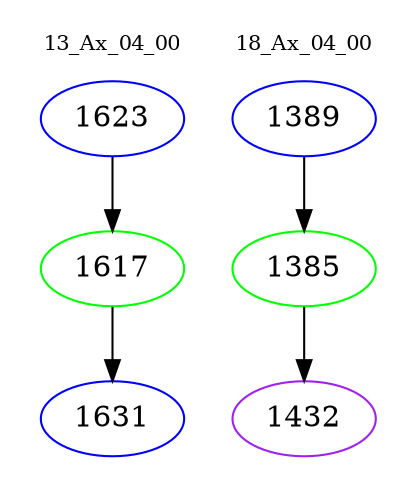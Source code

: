 digraph{
subgraph cluster_0 {
color = white
label = "13_Ax_04_00";
fontsize=10;
T0_1623 [label="1623", color="blue"]
T0_1623 -> T0_1617 [color="black"]
T0_1617 [label="1617", color="green"]
T0_1617 -> T0_1631 [color="black"]
T0_1631 [label="1631", color="blue"]
}
subgraph cluster_1 {
color = white
label = "18_Ax_04_00";
fontsize=10;
T1_1389 [label="1389", color="blue"]
T1_1389 -> T1_1385 [color="black"]
T1_1385 [label="1385", color="green"]
T1_1385 -> T1_1432 [color="black"]
T1_1432 [label="1432", color="purple"]
}
}

